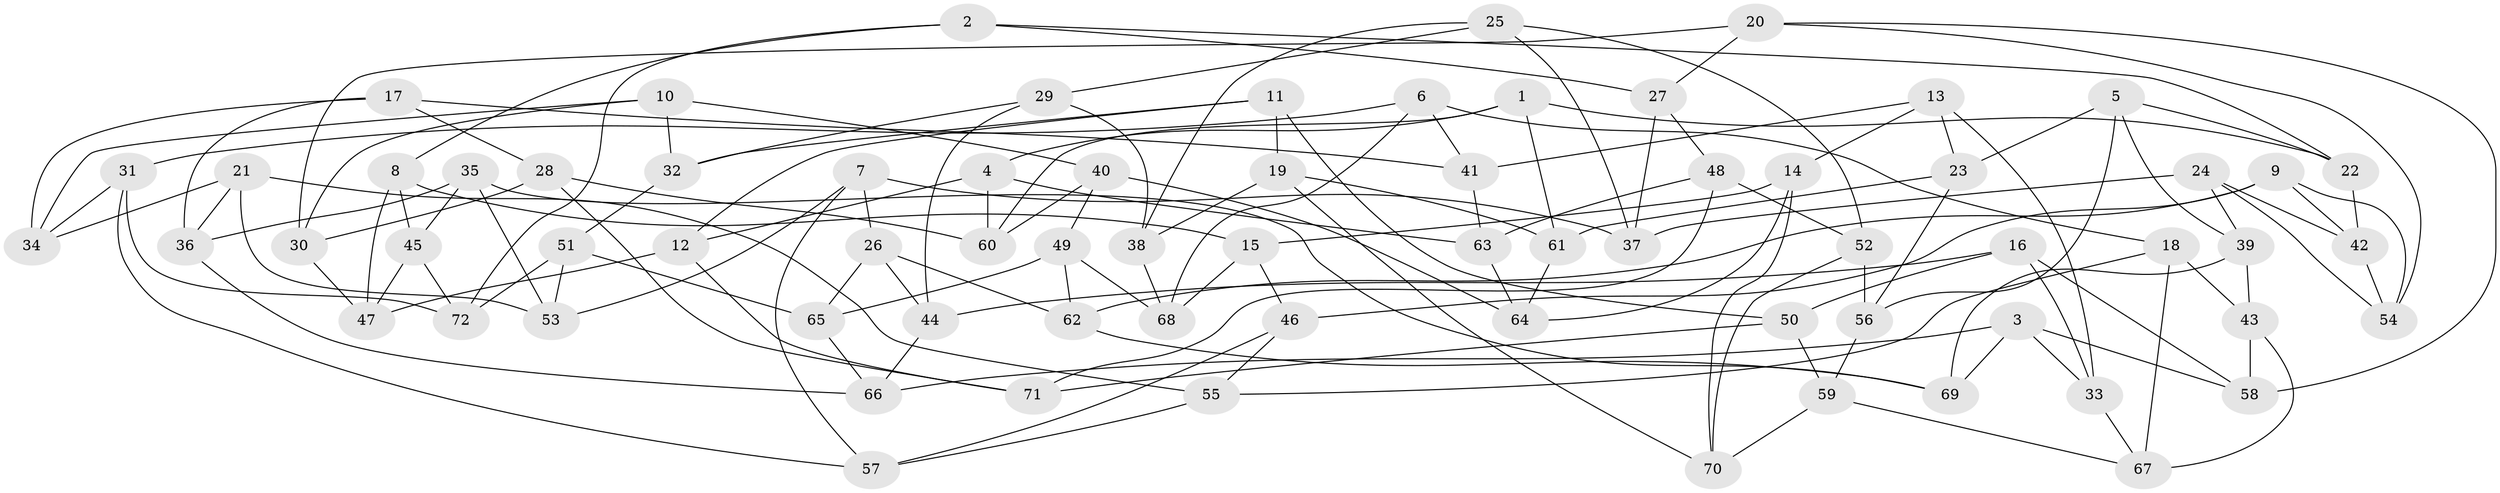 // coarse degree distribution, {3: 0.23809523809523808, 2: 0.14285714285714285, 6: 0.047619047619047616, 4: 0.14285714285714285, 1: 0.047619047619047616, 8: 0.047619047619047616, 5: 0.14285714285714285, 9: 0.047619047619047616, 10: 0.047619047619047616, 7: 0.09523809523809523}
// Generated by graph-tools (version 1.1) at 2025/03/03/04/25 22:03:25]
// undirected, 72 vertices, 144 edges
graph export_dot {
graph [start="1"]
  node [color=gray90,style=filled];
  1;
  2;
  3;
  4;
  5;
  6;
  7;
  8;
  9;
  10;
  11;
  12;
  13;
  14;
  15;
  16;
  17;
  18;
  19;
  20;
  21;
  22;
  23;
  24;
  25;
  26;
  27;
  28;
  29;
  30;
  31;
  32;
  33;
  34;
  35;
  36;
  37;
  38;
  39;
  40;
  41;
  42;
  43;
  44;
  45;
  46;
  47;
  48;
  49;
  50;
  51;
  52;
  53;
  54;
  55;
  56;
  57;
  58;
  59;
  60;
  61;
  62;
  63;
  64;
  65;
  66;
  67;
  68;
  69;
  70;
  71;
  72;
  1 -- 22;
  1 -- 60;
  1 -- 4;
  1 -- 61;
  2 -- 72;
  2 -- 8;
  2 -- 22;
  2 -- 27;
  3 -- 66;
  3 -- 33;
  3 -- 69;
  3 -- 58;
  4 -- 63;
  4 -- 60;
  4 -- 12;
  5 -- 22;
  5 -- 56;
  5 -- 23;
  5 -- 39;
  6 -- 41;
  6 -- 68;
  6 -- 31;
  6 -- 18;
  7 -- 37;
  7 -- 53;
  7 -- 26;
  7 -- 57;
  8 -- 47;
  8 -- 15;
  8 -- 45;
  9 -- 42;
  9 -- 54;
  9 -- 62;
  9 -- 46;
  10 -- 30;
  10 -- 32;
  10 -- 40;
  10 -- 34;
  11 -- 12;
  11 -- 50;
  11 -- 19;
  11 -- 32;
  12 -- 47;
  12 -- 71;
  13 -- 14;
  13 -- 41;
  13 -- 23;
  13 -- 33;
  14 -- 70;
  14 -- 15;
  14 -- 64;
  15 -- 68;
  15 -- 46;
  16 -- 33;
  16 -- 58;
  16 -- 50;
  16 -- 44;
  17 -- 36;
  17 -- 34;
  17 -- 41;
  17 -- 28;
  18 -- 55;
  18 -- 67;
  18 -- 43;
  19 -- 70;
  19 -- 38;
  19 -- 61;
  20 -- 54;
  20 -- 58;
  20 -- 27;
  20 -- 30;
  21 -- 55;
  21 -- 36;
  21 -- 34;
  21 -- 53;
  22 -- 42;
  23 -- 61;
  23 -- 56;
  24 -- 39;
  24 -- 42;
  24 -- 54;
  24 -- 37;
  25 -- 29;
  25 -- 52;
  25 -- 37;
  25 -- 38;
  26 -- 65;
  26 -- 44;
  26 -- 62;
  27 -- 48;
  27 -- 37;
  28 -- 30;
  28 -- 71;
  28 -- 60;
  29 -- 38;
  29 -- 44;
  29 -- 32;
  30 -- 47;
  31 -- 34;
  31 -- 57;
  31 -- 72;
  32 -- 51;
  33 -- 67;
  35 -- 53;
  35 -- 36;
  35 -- 45;
  35 -- 69;
  36 -- 66;
  38 -- 68;
  39 -- 69;
  39 -- 43;
  40 -- 49;
  40 -- 64;
  40 -- 60;
  41 -- 63;
  42 -- 54;
  43 -- 67;
  43 -- 58;
  44 -- 66;
  45 -- 72;
  45 -- 47;
  46 -- 55;
  46 -- 57;
  48 -- 52;
  48 -- 71;
  48 -- 63;
  49 -- 62;
  49 -- 68;
  49 -- 65;
  50 -- 59;
  50 -- 71;
  51 -- 53;
  51 -- 72;
  51 -- 65;
  52 -- 70;
  52 -- 56;
  55 -- 57;
  56 -- 59;
  59 -- 70;
  59 -- 67;
  61 -- 64;
  62 -- 69;
  63 -- 64;
  65 -- 66;
}

